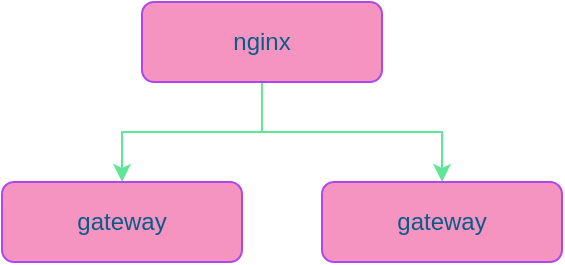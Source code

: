<mxfile version="13.10.4" type="github">
  <diagram id="C5RBs43oDa-KdzZeNtuy" name="Page-1">
    <mxGraphModel dx="1114" dy="696" grid="1" gridSize="10" guides="1" tooltips="1" connect="1" arrows="1" fold="1" page="1" pageScale="1" pageWidth="827" pageHeight="1169" math="0" shadow="0">
      <root>
        <mxCell id="WIyWlLk6GJQsqaUBKTNV-0" />
        <mxCell id="WIyWlLk6GJQsqaUBKTNV-1" parent="WIyWlLk6GJQsqaUBKTNV-0" />
        <mxCell id="GbRnAblmarq3ADTW-BX0-3" style="edgeStyle=orthogonalEdgeStyle;rounded=0;orthogonalLoop=1;jettySize=auto;html=1;exitX=0.5;exitY=1;exitDx=0;exitDy=0;entryX=0.5;entryY=0;entryDx=0;entryDy=0;strokeColor=#60E696;fontColor=#095C86;" edge="1" parent="WIyWlLk6GJQsqaUBKTNV-1" source="WIyWlLk6GJQsqaUBKTNV-3" target="GbRnAblmarq3ADTW-BX0-2">
          <mxGeometry relative="1" as="geometry" />
        </mxCell>
        <mxCell id="GbRnAblmarq3ADTW-BX0-4" style="edgeStyle=orthogonalEdgeStyle;rounded=0;orthogonalLoop=1;jettySize=auto;html=1;exitX=0.5;exitY=1;exitDx=0;exitDy=0;strokeColor=#60E696;fontColor=#095C86;" edge="1" parent="WIyWlLk6GJQsqaUBKTNV-1" source="WIyWlLk6GJQsqaUBKTNV-3" target="GbRnAblmarq3ADTW-BX0-1">
          <mxGeometry relative="1" as="geometry" />
        </mxCell>
        <mxCell id="WIyWlLk6GJQsqaUBKTNV-3" value="nginx" style="rounded=1;whiteSpace=wrap;html=1;fontSize=12;glass=0;strokeWidth=1;shadow=0;fillColor=#F694C1;strokeColor=#AF45ED;fontColor=#095C86;" parent="WIyWlLk6GJQsqaUBKTNV-1" vertex="1">
          <mxGeometry x="340" y="140" width="120" height="40" as="geometry" />
        </mxCell>
        <mxCell id="GbRnAblmarq3ADTW-BX0-1" value="gateway" style="rounded=1;whiteSpace=wrap;html=1;fontSize=12;glass=0;strokeWidth=1;shadow=0;fillColor=#F694C1;strokeColor=#AF45ED;fontColor=#095C86;" vertex="1" parent="WIyWlLk6GJQsqaUBKTNV-1">
          <mxGeometry x="430" y="230" width="120" height="40" as="geometry" />
        </mxCell>
        <mxCell id="GbRnAblmarq3ADTW-BX0-2" value="gateway" style="rounded=1;whiteSpace=wrap;html=1;fontSize=12;glass=0;strokeWidth=1;shadow=0;fillColor=#F694C1;strokeColor=#AF45ED;fontColor=#095C86;" vertex="1" parent="WIyWlLk6GJQsqaUBKTNV-1">
          <mxGeometry x="270" y="230" width="120" height="40" as="geometry" />
        </mxCell>
      </root>
    </mxGraphModel>
  </diagram>
</mxfile>
